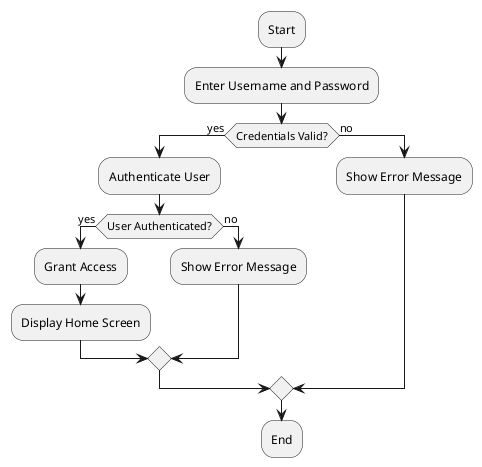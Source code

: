 @startuml Login
:Start;
:Enter Username and Password;
if (Credentials Valid?) then (yes)
  :Authenticate User;
  if (User Authenticated?) then (yes)
    :Grant Access;
    :Display Home Screen;
  else (no)
    :Show Error Message;
  endif
else (no)
  :Show Error Message;
endif
:End;
@enduml